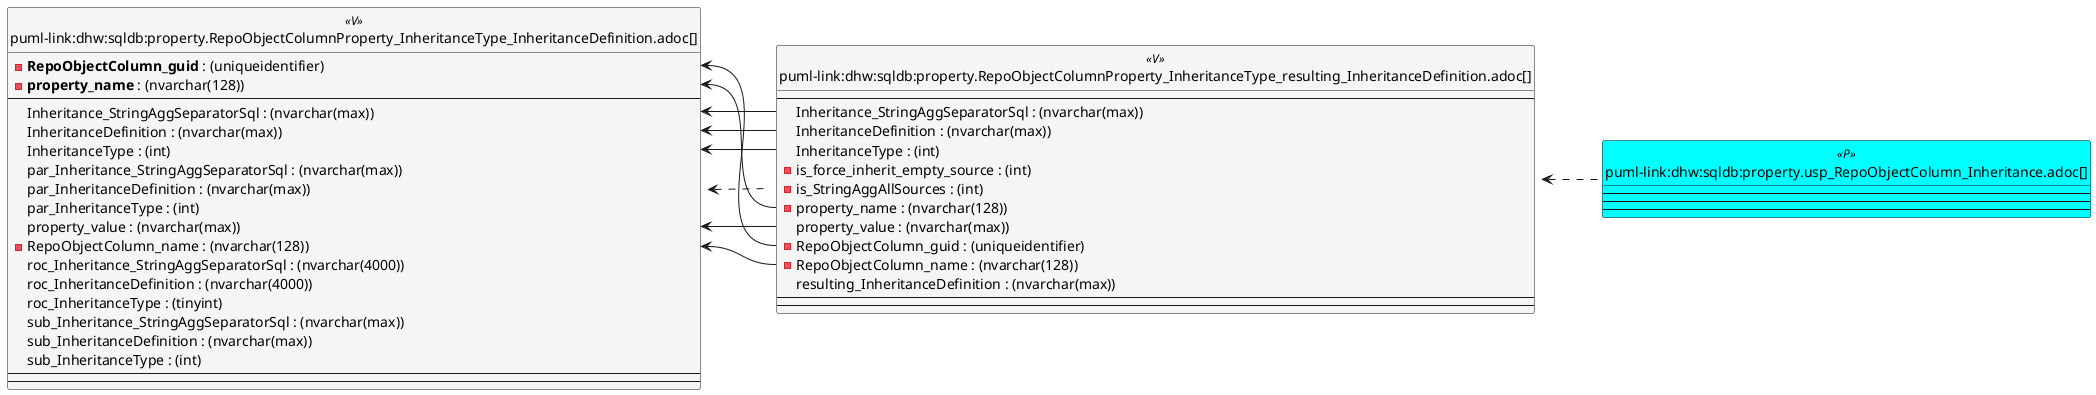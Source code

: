 @startuml
left to right direction
'top to bottom direction
hide circle
'avoide "." issues:
set namespaceSeparator none


skinparam class {
  BackgroundColor White
  BackgroundColor<<FN>> Yellow
  BackgroundColor<<FS>> Yellow
  BackgroundColor<<FT>> LightGray
  BackgroundColor<<IF>> Yellow
  BackgroundColor<<IS>> Yellow
  BackgroundColor<<P>> Aqua
  BackgroundColor<<PC>> Aqua
  BackgroundColor<<SN>> Yellow
  BackgroundColor<<SO>> SlateBlue
  BackgroundColor<<TF>> LightGray
  BackgroundColor<<TR>> Tomato
  BackgroundColor<<U>> White
  BackgroundColor<<V>> WhiteSmoke
  BackgroundColor<<X>> Aqua
  BackgroundColor<<external>> AliceBlue
}


entity "puml-link:dhw:sqldb:property.RepoObjectColumnProperty_InheritanceType_InheritanceDefinition.adoc[]" as property.RepoObjectColumnProperty_InheritanceType_InheritanceDefinition << V >> {
  - **RepoObjectColumn_guid** : (uniqueidentifier)
  - **property_name** : (nvarchar(128))
  --
  Inheritance_StringAggSeparatorSql : (nvarchar(max))
  InheritanceDefinition : (nvarchar(max))
  InheritanceType : (int)
  par_Inheritance_StringAggSeparatorSql : (nvarchar(max))
  par_InheritanceDefinition : (nvarchar(max))
  par_InheritanceType : (int)
  property_value : (nvarchar(max))
  - RepoObjectColumn_name : (nvarchar(128))
  roc_Inheritance_StringAggSeparatorSql : (nvarchar(4000))
  roc_InheritanceDefinition : (nvarchar(4000))
  roc_InheritanceType : (tinyint)
  sub_Inheritance_StringAggSeparatorSql : (nvarchar(max))
  sub_InheritanceDefinition : (nvarchar(max))
  sub_InheritanceType : (int)
  --
  --
}

entity "puml-link:dhw:sqldb:property.RepoObjectColumnProperty_InheritanceType_resulting_InheritanceDefinition.adoc[]" as property.RepoObjectColumnProperty_InheritanceType_resulting_InheritanceDefinition << V >> {
  --
  Inheritance_StringAggSeparatorSql : (nvarchar(max))
  InheritanceDefinition : (nvarchar(max))
  InheritanceType : (int)
  - is_force_inherit_empty_source : (int)
  - is_StringAggAllSources : (int)
  - property_name : (nvarchar(128))
  property_value : (nvarchar(max))
  - RepoObjectColumn_guid : (uniqueidentifier)
  - RepoObjectColumn_name : (nvarchar(128))
  resulting_InheritanceDefinition : (nvarchar(max))
  --
  --
}

entity "puml-link:dhw:sqldb:property.usp_RepoObjectColumn_Inheritance.adoc[]" as property.usp_RepoObjectColumn_Inheritance << P >> {
  --
  --
  --
}

property.RepoObjectColumnProperty_InheritanceType_InheritanceDefinition <.. property.RepoObjectColumnProperty_InheritanceType_resulting_InheritanceDefinition
property.RepoObjectColumnProperty_InheritanceType_resulting_InheritanceDefinition <.. property.usp_RepoObjectColumn_Inheritance
"property.RepoObjectColumnProperty_InheritanceType_InheritanceDefinition::Inheritance_StringAggSeparatorSql" <-- "property.RepoObjectColumnProperty_InheritanceType_resulting_InheritanceDefinition::Inheritance_StringAggSeparatorSql"
"property.RepoObjectColumnProperty_InheritanceType_InheritanceDefinition::InheritanceDefinition" <-- "property.RepoObjectColumnProperty_InheritanceType_resulting_InheritanceDefinition::InheritanceDefinition"
"property.RepoObjectColumnProperty_InheritanceType_InheritanceDefinition::InheritanceType" <-- "property.RepoObjectColumnProperty_InheritanceType_resulting_InheritanceDefinition::InheritanceType"
"property.RepoObjectColumnProperty_InheritanceType_InheritanceDefinition::property_name" <-- "property.RepoObjectColumnProperty_InheritanceType_resulting_InheritanceDefinition::property_name"
"property.RepoObjectColumnProperty_InheritanceType_InheritanceDefinition::property_value" <-- "property.RepoObjectColumnProperty_InheritanceType_resulting_InheritanceDefinition::property_value"
"property.RepoObjectColumnProperty_InheritanceType_InheritanceDefinition::RepoObjectColumn_guid" <-- "property.RepoObjectColumnProperty_InheritanceType_resulting_InheritanceDefinition::RepoObjectColumn_guid"
"property.RepoObjectColumnProperty_InheritanceType_InheritanceDefinition::RepoObjectColumn_name" <-- "property.RepoObjectColumnProperty_InheritanceType_resulting_InheritanceDefinition::RepoObjectColumn_name"
@enduml

